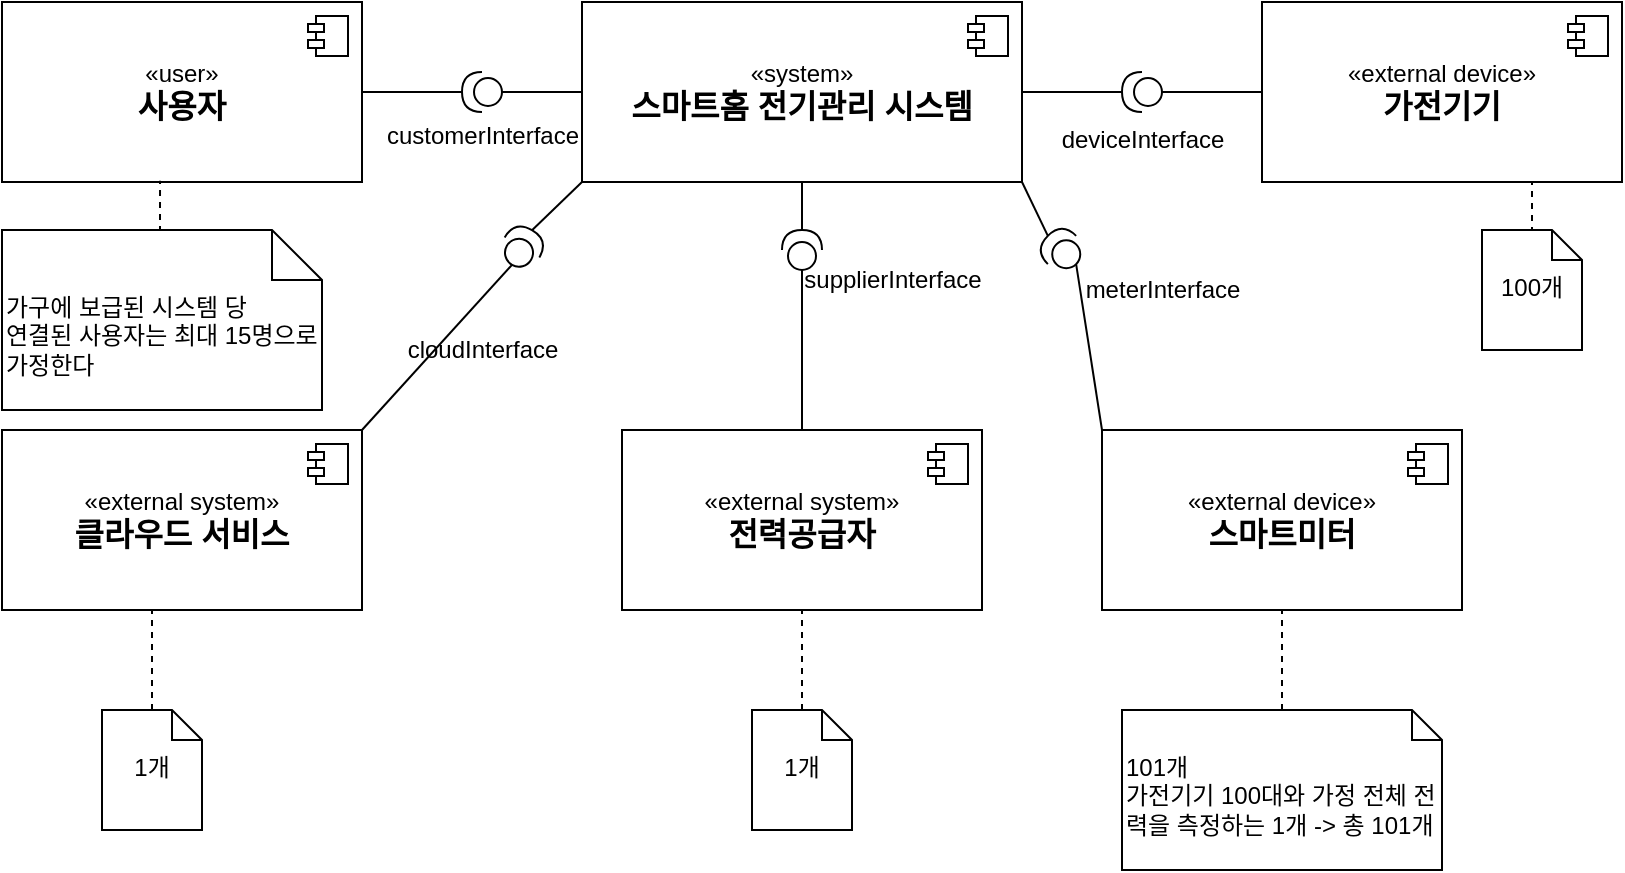 <mxfile version="28.1.0">
  <diagram name="페이지-1" id="r8mCSnYucxKKDC4mQy1r">
    <mxGraphModel dx="1681" dy="933" grid="1" gridSize="10" guides="1" tooltips="1" connect="1" arrows="1" fold="1" page="1" pageScale="1" pageWidth="827" pageHeight="1169" math="0" shadow="0">
      <root>
        <mxCell id="0" />
        <mxCell id="1" parent="0" />
        <mxCell id="iD-A8TtcfbhBeS0kD-Tq-21" value="«user»&lt;br&gt;&lt;b&gt;&lt;font style=&quot;font-size: 16px;&quot;&gt;사용자&lt;/font&gt;&lt;/b&gt;" style="html=1;dropTarget=0;whiteSpace=wrap;" parent="1" vertex="1">
          <mxGeometry x="40" y="50" width="180" height="90" as="geometry" />
        </mxCell>
        <mxCell id="iD-A8TtcfbhBeS0kD-Tq-22" value="" style="shape=module;jettyWidth=8;jettyHeight=4;" parent="iD-A8TtcfbhBeS0kD-Tq-21" vertex="1">
          <mxGeometry x="1" width="20" height="20" relative="1" as="geometry">
            <mxPoint x="-27" y="7" as="offset" />
          </mxGeometry>
        </mxCell>
        <mxCell id="iD-A8TtcfbhBeS0kD-Tq-23" value="«external device»&lt;br&gt;&lt;b&gt;&lt;font style=&quot;font-size: 16px;&quot;&gt;가전기기&lt;/font&gt;&lt;/b&gt;" style="html=1;dropTarget=0;whiteSpace=wrap;" parent="1" vertex="1">
          <mxGeometry x="670" y="50" width="180" height="90" as="geometry" />
        </mxCell>
        <mxCell id="iD-A8TtcfbhBeS0kD-Tq-24" value="" style="shape=module;jettyWidth=8;jettyHeight=4;" parent="iD-A8TtcfbhBeS0kD-Tq-23" vertex="1">
          <mxGeometry x="1" width="20" height="20" relative="1" as="geometry">
            <mxPoint x="-27" y="7" as="offset" />
          </mxGeometry>
        </mxCell>
        <mxCell id="iD-A8TtcfbhBeS0kD-Tq-26" value="«system»&lt;br&gt;&lt;span style=&quot;font-size: 16px;&quot;&gt;&lt;b&gt;스마트홈 전기관리 시스템&lt;/b&gt;&lt;/span&gt;" style="html=1;dropTarget=0;whiteSpace=wrap;" parent="1" vertex="1">
          <mxGeometry x="330" y="50" width="220" height="90" as="geometry" />
        </mxCell>
        <mxCell id="iD-A8TtcfbhBeS0kD-Tq-27" value="" style="shape=module;jettyWidth=8;jettyHeight=4;" parent="iD-A8TtcfbhBeS0kD-Tq-26" vertex="1">
          <mxGeometry x="1" width="20" height="20" relative="1" as="geometry">
            <mxPoint x="-27" y="7" as="offset" />
          </mxGeometry>
        </mxCell>
        <mxCell id="iD-A8TtcfbhBeS0kD-Tq-30" value="«external system»&lt;br&gt;&lt;b&gt;&lt;font style=&quot;font-size: 16px;&quot;&gt;전력공급자&lt;/font&gt;&lt;/b&gt;" style="html=1;dropTarget=0;whiteSpace=wrap;" parent="1" vertex="1">
          <mxGeometry x="350" y="264" width="180" height="90" as="geometry" />
        </mxCell>
        <mxCell id="iD-A8TtcfbhBeS0kD-Tq-31" value="" style="shape=module;jettyWidth=8;jettyHeight=4;" parent="iD-A8TtcfbhBeS0kD-Tq-30" vertex="1">
          <mxGeometry x="1" width="20" height="20" relative="1" as="geometry">
            <mxPoint x="-27" y="7" as="offset" />
          </mxGeometry>
        </mxCell>
        <mxCell id="iD-A8TtcfbhBeS0kD-Tq-32" value="«external device»&lt;br&gt;&lt;span style=&quot;font-size: 16px;&quot;&gt;&lt;b&gt;스마트미터&lt;/b&gt;&lt;/span&gt;" style="html=1;dropTarget=0;whiteSpace=wrap;" parent="1" vertex="1">
          <mxGeometry x="590" y="264" width="180" height="90" as="geometry" />
        </mxCell>
        <mxCell id="iD-A8TtcfbhBeS0kD-Tq-33" value="" style="shape=module;jettyWidth=8;jettyHeight=4;" parent="iD-A8TtcfbhBeS0kD-Tq-32" vertex="1">
          <mxGeometry x="1" width="20" height="20" relative="1" as="geometry">
            <mxPoint x="-27" y="7" as="offset" />
          </mxGeometry>
        </mxCell>
        <mxCell id="iD-A8TtcfbhBeS0kD-Tq-45" value="" style="ellipse;whiteSpace=wrap;html=1;align=center;aspect=fixed;fillColor=none;strokeColor=none;resizable=0;perimeter=centerPerimeter;rotatable=0;allowArrows=0;points=[];outlineConnect=1;" parent="1" vertex="1">
          <mxGeometry x="580" y="104" width="10" height="10" as="geometry" />
        </mxCell>
        <mxCell id="iD-A8TtcfbhBeS0kD-Tq-48" style="edgeStyle=orthogonalEdgeStyle;rounded=0;orthogonalLoop=1;jettySize=auto;html=1;exitX=0;exitY=0.5;exitDx=0;exitDy=0;exitPerimeter=0;entryX=0;entryY=0.5;entryDx=0;entryDy=0;endArrow=none;endFill=0;" parent="1" source="iD-A8TtcfbhBeS0kD-Tq-46" target="iD-A8TtcfbhBeS0kD-Tq-26" edge="1">
          <mxGeometry relative="1" as="geometry" />
        </mxCell>
        <mxCell id="iD-A8TtcfbhBeS0kD-Tq-49" style="edgeStyle=orthogonalEdgeStyle;rounded=0;orthogonalLoop=1;jettySize=auto;html=1;exitX=1;exitY=0.5;exitDx=0;exitDy=0;exitPerimeter=0;entryX=1;entryY=0.5;entryDx=0;entryDy=0;endArrow=none;endFill=0;" parent="1" source="iD-A8TtcfbhBeS0kD-Tq-46" target="iD-A8TtcfbhBeS0kD-Tq-21" edge="1">
          <mxGeometry relative="1" as="geometry" />
        </mxCell>
        <mxCell id="iD-A8TtcfbhBeS0kD-Tq-46" value="" style="shape=providedRequiredInterface;html=1;verticalLabelPosition=bottom;sketch=0;rotation=-180;" parent="1" vertex="1">
          <mxGeometry x="270" y="85" width="20" height="20" as="geometry" />
        </mxCell>
        <mxCell id="iD-A8TtcfbhBeS0kD-Tq-51" style="edgeStyle=orthogonalEdgeStyle;rounded=0;orthogonalLoop=1;jettySize=auto;html=1;exitX=1;exitY=0.5;exitDx=0;exitDy=0;exitPerimeter=0;endArrow=none;endFill=0;" parent="1" source="iD-A8TtcfbhBeS0kD-Tq-50" target="iD-A8TtcfbhBeS0kD-Tq-26" edge="1">
          <mxGeometry relative="1" as="geometry" />
        </mxCell>
        <mxCell id="iD-A8TtcfbhBeS0kD-Tq-52" style="edgeStyle=orthogonalEdgeStyle;rounded=0;orthogonalLoop=1;jettySize=auto;html=1;exitX=0;exitY=0.5;exitDx=0;exitDy=0;exitPerimeter=0;entryX=0;entryY=0.5;entryDx=0;entryDy=0;endArrow=none;endFill=0;" parent="1" source="iD-A8TtcfbhBeS0kD-Tq-50" target="iD-A8TtcfbhBeS0kD-Tq-23" edge="1">
          <mxGeometry relative="1" as="geometry" />
        </mxCell>
        <mxCell id="iD-A8TtcfbhBeS0kD-Tq-50" value="" style="shape=providedRequiredInterface;html=1;verticalLabelPosition=bottom;sketch=0;rotation=-180;" parent="1" vertex="1">
          <mxGeometry x="600" y="85" width="20" height="20" as="geometry" />
        </mxCell>
        <mxCell id="iD-A8TtcfbhBeS0kD-Tq-55" style="rounded=0;orthogonalLoop=1;jettySize=auto;html=1;exitX=1;exitY=0.5;exitDx=0;exitDy=0;exitPerimeter=0;entryX=1;entryY=1;entryDx=0;entryDy=0;endArrow=none;endFill=0;" parent="1" source="iD-A8TtcfbhBeS0kD-Tq-53" target="iD-A8TtcfbhBeS0kD-Tq-26" edge="1">
          <mxGeometry relative="1" as="geometry" />
        </mxCell>
        <mxCell id="iD-A8TtcfbhBeS0kD-Tq-56" style="rounded=0;orthogonalLoop=1;jettySize=auto;html=1;exitX=0;exitY=0.5;exitDx=0;exitDy=0;exitPerimeter=0;entryX=0;entryY=0;entryDx=0;entryDy=0;endArrow=none;endFill=0;" parent="1" source="iD-A8TtcfbhBeS0kD-Tq-53" target="iD-A8TtcfbhBeS0kD-Tq-32" edge="1">
          <mxGeometry relative="1" as="geometry" />
        </mxCell>
        <mxCell id="iD-A8TtcfbhBeS0kD-Tq-53" value="" style="shape=providedRequiredInterface;html=1;verticalLabelPosition=bottom;sketch=0;rotation=135;direction=south;" parent="1" vertex="1">
          <mxGeometry x="560" y="164" width="20" height="20" as="geometry" />
        </mxCell>
        <mxCell id="iD-A8TtcfbhBeS0kD-Tq-62" style="edgeStyle=orthogonalEdgeStyle;rounded=0;orthogonalLoop=1;jettySize=auto;html=1;exitX=1;exitY=0.5;exitDx=0;exitDy=0;exitPerimeter=0;entryX=0.5;entryY=1;entryDx=0;entryDy=0;endArrow=none;endFill=0;" parent="1" source="iD-A8TtcfbhBeS0kD-Tq-61" target="iD-A8TtcfbhBeS0kD-Tq-26" edge="1">
          <mxGeometry relative="1" as="geometry" />
        </mxCell>
        <mxCell id="iD-A8TtcfbhBeS0kD-Tq-63" style="edgeStyle=orthogonalEdgeStyle;rounded=0;orthogonalLoop=1;jettySize=auto;html=1;exitX=0;exitY=0.5;exitDx=0;exitDy=0;exitPerimeter=0;entryX=0.5;entryY=0;entryDx=0;entryDy=0;endArrow=none;endFill=0;" parent="1" source="iD-A8TtcfbhBeS0kD-Tq-61" target="iD-A8TtcfbhBeS0kD-Tq-30" edge="1">
          <mxGeometry relative="1" as="geometry" />
        </mxCell>
        <mxCell id="iD-A8TtcfbhBeS0kD-Tq-61" value="" style="shape=providedRequiredInterface;html=1;verticalLabelPosition=bottom;sketch=0;rotation=-90;" parent="1" vertex="1">
          <mxGeometry x="430" y="164" width="20" height="20" as="geometry" />
        </mxCell>
        <mxCell id="iD-A8TtcfbhBeS0kD-Tq-64" value="customerInterface" style="text;html=1;align=center;verticalAlign=middle;resizable=0;points=[];autosize=1;strokeColor=none;fillColor=none;" parent="1" vertex="1">
          <mxGeometry x="220" y="102" width="120" height="30" as="geometry" />
        </mxCell>
        <mxCell id="iD-A8TtcfbhBeS0kD-Tq-65" value="deviceInterface" style="text;html=1;align=center;verticalAlign=middle;resizable=0;points=[];autosize=1;strokeColor=none;fillColor=none;" parent="1" vertex="1">
          <mxGeometry x="560" y="104" width="100" height="30" as="geometry" />
        </mxCell>
        <mxCell id="iD-A8TtcfbhBeS0kD-Tq-66" value="meterInterface" style="text;html=1;align=center;verticalAlign=middle;resizable=0;points=[];autosize=1;strokeColor=none;fillColor=none;" parent="1" vertex="1">
          <mxGeometry x="570" y="179" width="100" height="30" as="geometry" />
        </mxCell>
        <mxCell id="iD-A8TtcfbhBeS0kD-Tq-67" value="supplierInterface" style="text;html=1;align=center;verticalAlign=middle;resizable=0;points=[];autosize=1;strokeColor=none;fillColor=none;" parent="1" vertex="1">
          <mxGeometry x="430" y="174" width="110" height="30" as="geometry" />
        </mxCell>
        <mxCell id="iD-A8TtcfbhBeS0kD-Tq-76" value="가구에 보급된 시스템 당&lt;div&gt;연결된 사용자는 최대 15명으로 가정한다&lt;/div&gt;" style="shape=note2;boundedLbl=1;whiteSpace=wrap;html=1;size=25;verticalAlign=top;align=left;" parent="1" vertex="1">
          <mxGeometry x="40" y="164" width="160" height="90" as="geometry" />
        </mxCell>
        <mxCell id="iD-A8TtcfbhBeS0kD-Tq-77" style="edgeStyle=orthogonalEdgeStyle;rounded=0;orthogonalLoop=1;jettySize=auto;html=1;exitX=0.5;exitY=0;exitDx=0;exitDy=0;exitPerimeter=0;entryX=0.439;entryY=0.993;entryDx=0;entryDy=0;entryPerimeter=0;endArrow=none;endFill=0;dashed=1;" parent="1" source="iD-A8TtcfbhBeS0kD-Tq-76" target="iD-A8TtcfbhBeS0kD-Tq-21" edge="1">
          <mxGeometry relative="1" as="geometry" />
        </mxCell>
        <mxCell id="iD-A8TtcfbhBeS0kD-Tq-78" value="1개" style="shape=note2;boundedLbl=1;whiteSpace=wrap;html=1;size=15;verticalAlign=top;align=center;" parent="1" vertex="1">
          <mxGeometry x="415" y="404" width="50" height="60" as="geometry" />
        </mxCell>
        <mxCell id="iD-A8TtcfbhBeS0kD-Tq-79" style="edgeStyle=orthogonalEdgeStyle;rounded=0;orthogonalLoop=1;jettySize=auto;html=1;exitX=0.5;exitY=0;exitDx=0;exitDy=0;exitPerimeter=0;endArrow=none;endFill=0;dashed=1;entryX=0.5;entryY=1;entryDx=0;entryDy=0;" parent="1" source="iD-A8TtcfbhBeS0kD-Tq-78" target="iD-A8TtcfbhBeS0kD-Tq-30" edge="1">
          <mxGeometry relative="1" as="geometry">
            <mxPoint x="440" y="374" as="targetPoint" />
          </mxGeometry>
        </mxCell>
        <mxCell id="1AKA_FO3HEyKGd7aFu5U-1" value="101개&lt;div&gt;가전기기 100대와 가정 전체 전력을 측정하는 1개 -&amp;gt; 총 101개&lt;/div&gt;" style="shape=note2;boundedLbl=1;whiteSpace=wrap;html=1;size=15;verticalAlign=top;align=left;" vertex="1" parent="1">
          <mxGeometry x="600" y="404" width="160" height="80" as="geometry" />
        </mxCell>
        <mxCell id="1AKA_FO3HEyKGd7aFu5U-2" style="edgeStyle=orthogonalEdgeStyle;rounded=0;orthogonalLoop=1;jettySize=auto;html=1;exitX=0.5;exitY=0;exitDx=0;exitDy=0;exitPerimeter=0;endArrow=none;endFill=0;dashed=1;entryX=0.5;entryY=1;entryDx=0;entryDy=0;" edge="1" parent="1" source="1AKA_FO3HEyKGd7aFu5U-1">
          <mxGeometry relative="1" as="geometry">
            <mxPoint x="680" y="354" as="targetPoint" />
          </mxGeometry>
        </mxCell>
        <mxCell id="1AKA_FO3HEyKGd7aFu5U-3" value="100개" style="shape=note2;boundedLbl=1;whiteSpace=wrap;html=1;size=15;verticalAlign=top;align=center;" vertex="1" parent="1">
          <mxGeometry x="780" y="164" width="50" height="60" as="geometry" />
        </mxCell>
        <mxCell id="1AKA_FO3HEyKGd7aFu5U-6" style="edgeStyle=orthogonalEdgeStyle;rounded=0;orthogonalLoop=1;jettySize=auto;html=1;exitX=0;exitY=0;exitDx=17.5;exitDy=0;endArrow=none;endFill=0;dashed=1;entryX=0.75;entryY=1;entryDx=0;entryDy=0;exitPerimeter=0;" edge="1" parent="1" source="1AKA_FO3HEyKGd7aFu5U-3" target="iD-A8TtcfbhBeS0kD-Tq-23">
          <mxGeometry relative="1" as="geometry">
            <mxPoint x="860" y="214" as="targetPoint" />
            <mxPoint x="860" y="260" as="sourcePoint" />
          </mxGeometry>
        </mxCell>
        <mxCell id="1AKA_FO3HEyKGd7aFu5U-7" value="«external system»&lt;br&gt;&lt;b&gt;&lt;font style=&quot;font-size: 16px;&quot;&gt;클라우드 서비스&lt;/font&gt;&lt;/b&gt;" style="html=1;dropTarget=0;whiteSpace=wrap;" vertex="1" parent="1">
          <mxGeometry x="40" y="264" width="180" height="90" as="geometry" />
        </mxCell>
        <mxCell id="1AKA_FO3HEyKGd7aFu5U-8" value="" style="shape=module;jettyWidth=8;jettyHeight=4;" vertex="1" parent="1AKA_FO3HEyKGd7aFu5U-7">
          <mxGeometry x="1" width="20" height="20" relative="1" as="geometry">
            <mxPoint x="-27" y="7" as="offset" />
          </mxGeometry>
        </mxCell>
        <mxCell id="1AKA_FO3HEyKGd7aFu5U-19" style="rounded=0;orthogonalLoop=1;jettySize=auto;html=1;exitX=1;exitY=0.5;exitDx=0;exitDy=0;exitPerimeter=0;entryX=0;entryY=1;entryDx=0;entryDy=0;endArrow=none;endFill=0;" edge="1" parent="1" source="1AKA_FO3HEyKGd7aFu5U-21" target="iD-A8TtcfbhBeS0kD-Tq-26">
          <mxGeometry relative="1" as="geometry">
            <mxPoint x="280" y="164" as="targetPoint" />
          </mxGeometry>
        </mxCell>
        <mxCell id="1AKA_FO3HEyKGd7aFu5U-20" style="rounded=0;orthogonalLoop=1;jettySize=auto;html=1;exitX=0;exitY=0.5;exitDx=0;exitDy=0;exitPerimeter=0;entryX=1;entryY=0;entryDx=0;entryDy=0;endArrow=none;endFill=0;" edge="1" parent="1" source="1AKA_FO3HEyKGd7aFu5U-21" target="1AKA_FO3HEyKGd7aFu5U-7">
          <mxGeometry relative="1" as="geometry">
            <mxPoint x="320" y="288" as="targetPoint" />
          </mxGeometry>
        </mxCell>
        <mxCell id="1AKA_FO3HEyKGd7aFu5U-21" value="" style="shape=providedRequiredInterface;html=1;verticalLabelPosition=bottom;sketch=0;rotation=-150;direction=south;" vertex="1" parent="1">
          <mxGeometry x="290" y="162.75" width="20" height="20" as="geometry" />
        </mxCell>
        <mxCell id="1AKA_FO3HEyKGd7aFu5U-22" value="cloudInterface" style="text;html=1;align=center;verticalAlign=middle;resizable=0;points=[];autosize=1;strokeColor=none;fillColor=none;" vertex="1" parent="1">
          <mxGeometry x="230" y="209" width="100" height="30" as="geometry" />
        </mxCell>
        <mxCell id="1AKA_FO3HEyKGd7aFu5U-23" value="1개" style="shape=note2;boundedLbl=1;whiteSpace=wrap;html=1;size=15;verticalAlign=top;align=center;" vertex="1" parent="1">
          <mxGeometry x="90" y="404" width="50" height="60" as="geometry" />
        </mxCell>
        <mxCell id="1AKA_FO3HEyKGd7aFu5U-24" style="edgeStyle=orthogonalEdgeStyle;rounded=0;orthogonalLoop=1;jettySize=auto;html=1;exitX=0.5;exitY=0;exitDx=0;exitDy=0;exitPerimeter=0;endArrow=none;endFill=0;dashed=1;entryX=0.5;entryY=1;entryDx=0;entryDy=0;" edge="1" parent="1" source="1AKA_FO3HEyKGd7aFu5U-23">
          <mxGeometry relative="1" as="geometry">
            <mxPoint x="115" y="354" as="targetPoint" />
          </mxGeometry>
        </mxCell>
      </root>
    </mxGraphModel>
  </diagram>
</mxfile>
